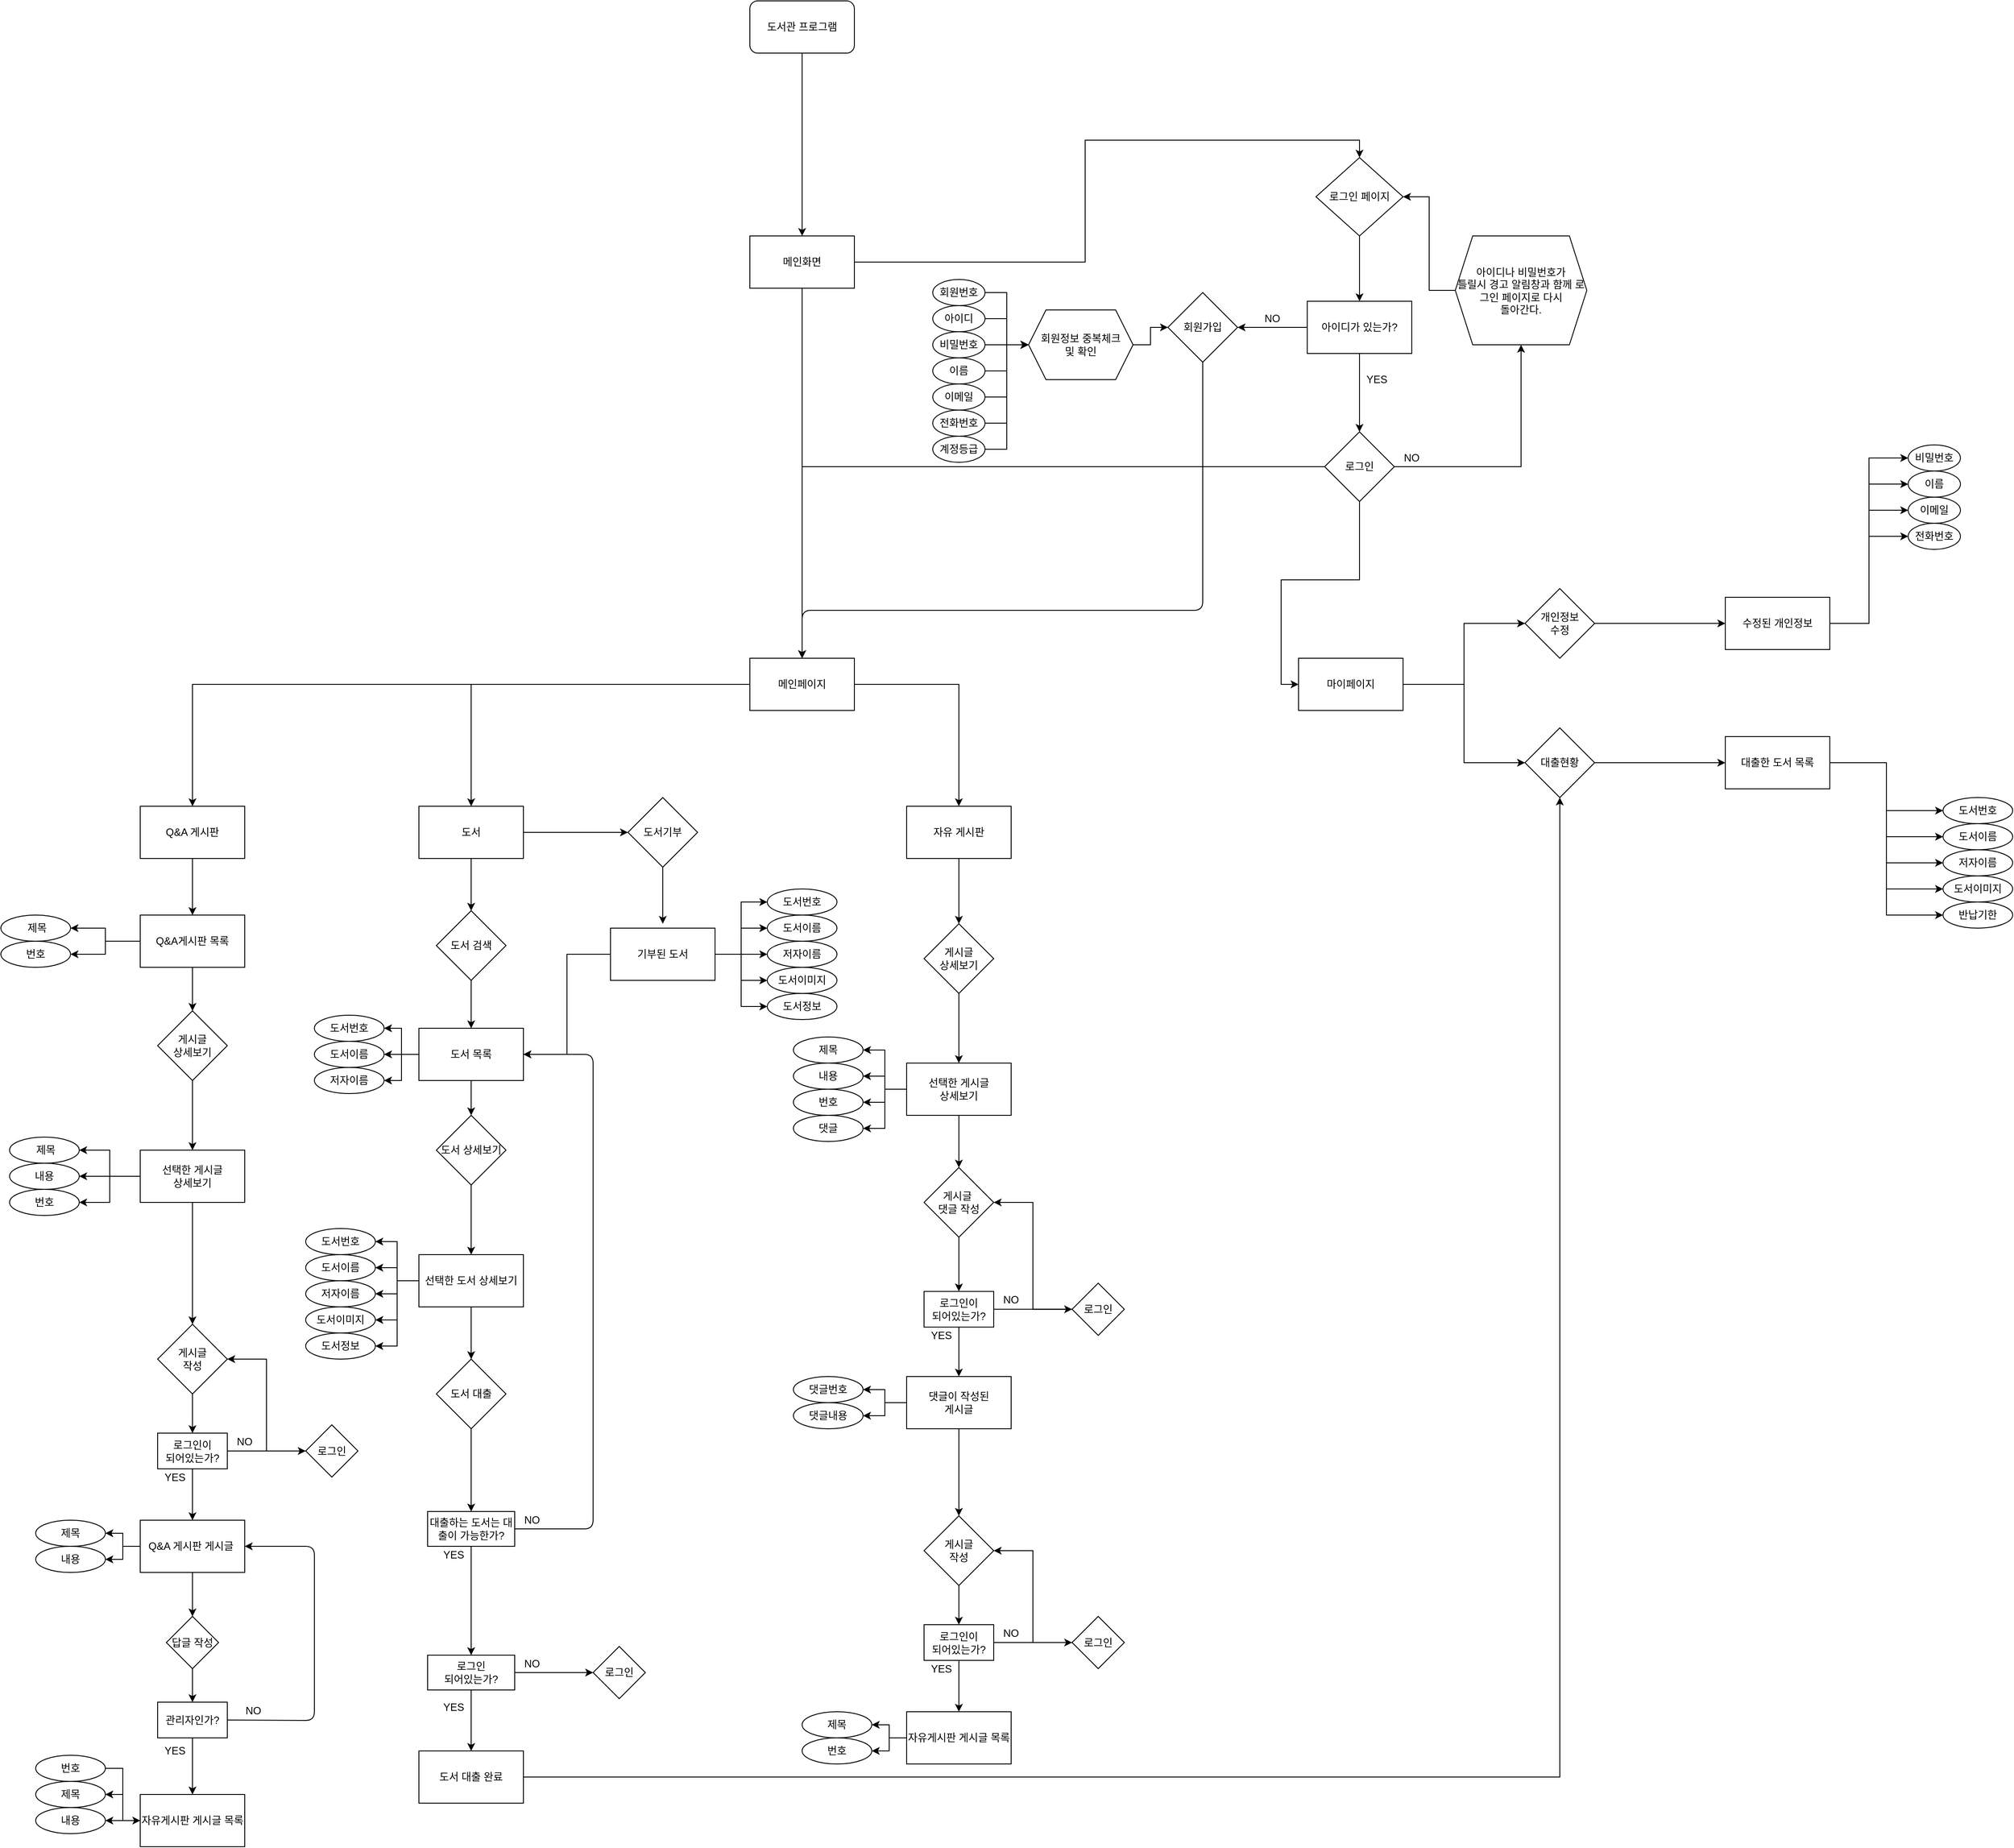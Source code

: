<mxfile version="13.8.5" type="github">
  <diagram id="GgRh5Rb7qiYKTDojv8wG" name="Page-1">
    <mxGraphModel dx="2500" dy="867" grid="1" gridSize="10" guides="1" tooltips="1" connect="1" arrows="1" fold="1" page="1" pageScale="1" pageWidth="827" pageHeight="1169" math="0" shadow="0">
      <root>
        <mxCell id="0" />
        <mxCell id="1" parent="0" />
        <mxCell id="1i4GBmqMb5xNE_aHgTyW-204" style="edgeStyle=orthogonalEdgeStyle;rounded=0;orthogonalLoop=1;jettySize=auto;html=1;" parent="1" source="1i4GBmqMb5xNE_aHgTyW-30" target="1i4GBmqMb5xNE_aHgTyW-193" edge="1">
          <mxGeometry relative="1" as="geometry" />
        </mxCell>
        <mxCell id="1i4GBmqMb5xNE_aHgTyW-30" value="&lt;font style=&quot;vertical-align: inherit&quot;&gt;&lt;font style=&quot;vertical-align: inherit&quot;&gt;도서관 프로그램&lt;/font&gt;&lt;/font&gt;" style="rounded=1;whiteSpace=wrap;html=1;" parent="1" vertex="1">
          <mxGeometry x="340" y="20" width="120" height="60" as="geometry" />
        </mxCell>
        <mxCell id="1i4GBmqMb5xNE_aHgTyW-105" value="로그인 페이지" style="rhombus;whiteSpace=wrap;html=1;" parent="1" vertex="1">
          <mxGeometry x="990" y="200" width="100" height="90" as="geometry" />
        </mxCell>
        <mxCell id="1i4GBmqMb5xNE_aHgTyW-134" style="edgeStyle=orthogonalEdgeStyle;rounded=0;orthogonalLoop=1;jettySize=auto;html=1;" parent="1" source="1i4GBmqMb5xNE_aHgTyW-106" target="1i4GBmqMb5xNE_aHgTyW-132" edge="1">
          <mxGeometry relative="1" as="geometry" />
        </mxCell>
        <mxCell id="1i4GBmqMb5xNE_aHgTyW-106" value="아이디가 있는가?" style="rounded=0;whiteSpace=wrap;html=1;" parent="1" vertex="1">
          <mxGeometry x="980" y="365" width="120" height="60" as="geometry" />
        </mxCell>
        <mxCell id="1i4GBmqMb5xNE_aHgTyW-107" value="" style="endArrow=classic;html=1;exitX=0.5;exitY=1;exitDx=0;exitDy=0;entryX=0.5;entryY=0;entryDx=0;entryDy=0;" parent="1" source="1i4GBmqMb5xNE_aHgTyW-105" target="1i4GBmqMb5xNE_aHgTyW-106" edge="1">
          <mxGeometry width="50" height="50" relative="1" as="geometry">
            <mxPoint x="880" y="425" as="sourcePoint" />
            <mxPoint x="930" y="375" as="targetPoint" />
          </mxGeometry>
        </mxCell>
        <mxCell id="1i4GBmqMb5xNE_aHgTyW-108" value="회원가입" style="rhombus;whiteSpace=wrap;html=1;" parent="1" vertex="1">
          <mxGeometry x="820" y="355" width="80" height="80" as="geometry" />
        </mxCell>
        <mxCell id="1i4GBmqMb5xNE_aHgTyW-109" value="" style="endArrow=classic;html=1;exitX=0;exitY=0.5;exitDx=0;exitDy=0;entryX=1;entryY=0.5;entryDx=0;entryDy=0;" parent="1" source="1i4GBmqMb5xNE_aHgTyW-106" target="1i4GBmqMb5xNE_aHgTyW-108" edge="1">
          <mxGeometry width="50" height="50" relative="1" as="geometry">
            <mxPoint x="880" y="425" as="sourcePoint" />
            <mxPoint x="930" y="375" as="targetPoint" />
          </mxGeometry>
        </mxCell>
        <mxCell id="1i4GBmqMb5xNE_aHgTyW-153" style="edgeStyle=orthogonalEdgeStyle;rounded=0;orthogonalLoop=1;jettySize=auto;html=1;entryX=0.5;entryY=0;entryDx=0;entryDy=0;" parent="1" source="1i4GBmqMb5xNE_aHgTyW-131" target="1i4GBmqMb5xNE_aHgTyW-150" edge="1">
          <mxGeometry relative="1" as="geometry" />
        </mxCell>
        <mxCell id="1i4GBmqMb5xNE_aHgTyW-154" style="edgeStyle=orthogonalEdgeStyle;rounded=0;orthogonalLoop=1;jettySize=auto;html=1;entryX=0.5;entryY=0;entryDx=0;entryDy=0;" parent="1" source="1i4GBmqMb5xNE_aHgTyW-131" target="1i4GBmqMb5xNE_aHgTyW-151" edge="1">
          <mxGeometry relative="1" as="geometry" />
        </mxCell>
        <mxCell id="1i4GBmqMb5xNE_aHgTyW-155" style="edgeStyle=orthogonalEdgeStyle;rounded=0;orthogonalLoop=1;jettySize=auto;html=1;entryX=0.5;entryY=0;entryDx=0;entryDy=0;" parent="1" source="1i4GBmqMb5xNE_aHgTyW-131" target="1i4GBmqMb5xNE_aHgTyW-152" edge="1">
          <mxGeometry relative="1" as="geometry" />
        </mxCell>
        <mxCell id="1i4GBmqMb5xNE_aHgTyW-131" value="메인페이지" style="rounded=0;whiteSpace=wrap;html=1;" parent="1" vertex="1">
          <mxGeometry x="340" y="775" width="120" height="60" as="geometry" />
        </mxCell>
        <mxCell id="1i4GBmqMb5xNE_aHgTyW-144" style="edgeStyle=orthogonalEdgeStyle;rounded=0;orthogonalLoop=1;jettySize=auto;html=1;entryX=0;entryY=0.5;entryDx=0;entryDy=0;" parent="1" source="1i4GBmqMb5xNE_aHgTyW-132" target="1i4GBmqMb5xNE_aHgTyW-143" edge="1">
          <mxGeometry relative="1" as="geometry" />
        </mxCell>
        <mxCell id="1i4GBmqMb5xNE_aHgTyW-205" style="edgeStyle=orthogonalEdgeStyle;rounded=0;orthogonalLoop=1;jettySize=auto;html=1;entryX=0.5;entryY=0;entryDx=0;entryDy=0;" parent="1" source="1i4GBmqMb5xNE_aHgTyW-132" target="1i4GBmqMb5xNE_aHgTyW-131" edge="1">
          <mxGeometry relative="1" as="geometry" />
        </mxCell>
        <mxCell id="gp-L3sefHypxhgUhxIaS-25" style="edgeStyle=orthogonalEdgeStyle;rounded=0;orthogonalLoop=1;jettySize=auto;html=1;entryX=0.5;entryY=1;entryDx=0;entryDy=0;" edge="1" parent="1" source="1i4GBmqMb5xNE_aHgTyW-132" target="gp-L3sefHypxhgUhxIaS-27">
          <mxGeometry relative="1" as="geometry">
            <mxPoint x="1240" y="425.0" as="targetPoint" />
          </mxGeometry>
        </mxCell>
        <mxCell id="1i4GBmqMb5xNE_aHgTyW-132" value="로그인" style="rhombus;whiteSpace=wrap;html=1;" parent="1" vertex="1">
          <mxGeometry x="1000" y="515" width="80" height="80" as="geometry" />
        </mxCell>
        <mxCell id="1i4GBmqMb5xNE_aHgTyW-140" value="NO" style="text;html=1;strokeColor=none;fillColor=none;align=center;verticalAlign=middle;whiteSpace=wrap;rounded=0;" parent="1" vertex="1">
          <mxGeometry x="920" y="375" width="40" height="20" as="geometry" />
        </mxCell>
        <mxCell id="1i4GBmqMb5xNE_aHgTyW-142" value="YES" style="text;html=1;strokeColor=none;fillColor=none;align=center;verticalAlign=middle;whiteSpace=wrap;rounded=0;" parent="1" vertex="1">
          <mxGeometry x="1040" y="445" width="40" height="20" as="geometry" />
        </mxCell>
        <mxCell id="1i4GBmqMb5xNE_aHgTyW-148" style="edgeStyle=orthogonalEdgeStyle;rounded=0;orthogonalLoop=1;jettySize=auto;html=1;entryX=0;entryY=0.5;entryDx=0;entryDy=0;" parent="1" source="1i4GBmqMb5xNE_aHgTyW-143" target="1i4GBmqMb5xNE_aHgTyW-147" edge="1">
          <mxGeometry relative="1" as="geometry" />
        </mxCell>
        <mxCell id="1i4GBmqMb5xNE_aHgTyW-149" style="edgeStyle=orthogonalEdgeStyle;rounded=0;orthogonalLoop=1;jettySize=auto;html=1;entryX=0;entryY=0.5;entryDx=0;entryDy=0;" parent="1" source="1i4GBmqMb5xNE_aHgTyW-143" target="1i4GBmqMb5xNE_aHgTyW-146" edge="1">
          <mxGeometry relative="1" as="geometry" />
        </mxCell>
        <mxCell id="1i4GBmqMb5xNE_aHgTyW-143" value="마이페이지" style="rounded=0;whiteSpace=wrap;html=1;" parent="1" vertex="1">
          <mxGeometry x="970" y="775" width="120" height="60" as="geometry" />
        </mxCell>
        <mxCell id="1i4GBmqMb5xNE_aHgTyW-197" style="edgeStyle=orthogonalEdgeStyle;rounded=0;orthogonalLoop=1;jettySize=auto;html=1;entryX=0;entryY=0.5;entryDx=0;entryDy=0;" parent="1" source="1i4GBmqMb5xNE_aHgTyW-146" target="1i4GBmqMb5xNE_aHgTyW-196" edge="1">
          <mxGeometry relative="1" as="geometry" />
        </mxCell>
        <mxCell id="1i4GBmqMb5xNE_aHgTyW-146" value="개인정보&lt;br&gt;수정" style="rhombus;whiteSpace=wrap;html=1;" parent="1" vertex="1">
          <mxGeometry x="1230" y="695" width="80" height="80" as="geometry" />
        </mxCell>
        <mxCell id="1i4GBmqMb5xNE_aHgTyW-201" style="edgeStyle=orthogonalEdgeStyle;rounded=0;orthogonalLoop=1;jettySize=auto;html=1;entryX=0;entryY=0.5;entryDx=0;entryDy=0;" parent="1" source="1i4GBmqMb5xNE_aHgTyW-147" target="1i4GBmqMb5xNE_aHgTyW-200" edge="1">
          <mxGeometry relative="1" as="geometry" />
        </mxCell>
        <mxCell id="1i4GBmqMb5xNE_aHgTyW-147" value="대출현황" style="rhombus;whiteSpace=wrap;html=1;" parent="1" vertex="1">
          <mxGeometry x="1230" y="855" width="80" height="80" as="geometry" />
        </mxCell>
        <mxCell id="1i4GBmqMb5xNE_aHgTyW-160" style="edgeStyle=orthogonalEdgeStyle;rounded=0;orthogonalLoop=1;jettySize=auto;html=1;entryX=0.5;entryY=0;entryDx=0;entryDy=0;" parent="1" source="1i4GBmqMb5xNE_aHgTyW-150" target="1i4GBmqMb5xNE_aHgTyW-158" edge="1">
          <mxGeometry relative="1" as="geometry" />
        </mxCell>
        <mxCell id="IJAxx7_-MqXg1oJ6gXs_-74" style="edgeStyle=orthogonalEdgeStyle;rounded=0;orthogonalLoop=1;jettySize=auto;html=1;entryX=0;entryY=0.5;entryDx=0;entryDy=0;" parent="1" source="1i4GBmqMb5xNE_aHgTyW-150" target="IJAxx7_-MqXg1oJ6gXs_-73" edge="1">
          <mxGeometry relative="1" as="geometry" />
        </mxCell>
        <mxCell id="1i4GBmqMb5xNE_aHgTyW-150" value="도서" style="rounded=0;whiteSpace=wrap;html=1;" parent="1" vertex="1">
          <mxGeometry x="-40" y="945" width="120" height="60" as="geometry" />
        </mxCell>
        <mxCell id="1i4GBmqMb5xNE_aHgTyW-159" style="edgeStyle=orthogonalEdgeStyle;rounded=0;orthogonalLoop=1;jettySize=auto;html=1;entryX=0.5;entryY=0;entryDx=0;entryDy=0;" parent="1" source="1i4GBmqMb5xNE_aHgTyW-151" target="1i4GBmqMb5xNE_aHgTyW-220" edge="1">
          <mxGeometry relative="1" as="geometry">
            <mxPoint x="-300" y="1065" as="targetPoint" />
          </mxGeometry>
        </mxCell>
        <mxCell id="1i4GBmqMb5xNE_aHgTyW-151" value="Q&amp;amp;A 게시판" style="rounded=0;whiteSpace=wrap;html=1;" parent="1" vertex="1">
          <mxGeometry x="-360" y="945" width="120" height="60" as="geometry" />
        </mxCell>
        <mxCell id="aeGwYZVSiA9hC2tLeZkm-48" style="edgeStyle=orthogonalEdgeStyle;rounded=0;orthogonalLoop=1;jettySize=auto;html=1;entryX=0.5;entryY=0;entryDx=0;entryDy=0;" parent="1" source="1i4GBmqMb5xNE_aHgTyW-152" target="1i4GBmqMb5xNE_aHgTyW-167" edge="1">
          <mxGeometry relative="1" as="geometry" />
        </mxCell>
        <mxCell id="1i4GBmqMb5xNE_aHgTyW-152" value="자유 게시판" style="rounded=0;whiteSpace=wrap;html=1;" parent="1" vertex="1">
          <mxGeometry x="520" y="945" width="120" height="60" as="geometry" />
        </mxCell>
        <mxCell id="aeGwYZVSiA9hC2tLeZkm-39" style="edgeStyle=orthogonalEdgeStyle;rounded=0;orthogonalLoop=1;jettySize=auto;html=1;entryX=0.5;entryY=0;entryDx=0;entryDy=0;" parent="1" edge="1">
          <mxGeometry relative="1" as="geometry">
            <mxPoint x="580" y="1145" as="sourcePoint" />
          </mxGeometry>
        </mxCell>
        <mxCell id="1i4GBmqMb5xNE_aHgTyW-227" style="edgeStyle=orthogonalEdgeStyle;rounded=0;orthogonalLoop=1;jettySize=auto;html=1;entryX=0.5;entryY=0;entryDx=0;entryDy=0;" parent="1" source="1i4GBmqMb5xNE_aHgTyW-158" target="1i4GBmqMb5xNE_aHgTyW-225" edge="1">
          <mxGeometry relative="1" as="geometry" />
        </mxCell>
        <mxCell id="1i4GBmqMb5xNE_aHgTyW-158" value="도서 검색" style="rhombus;whiteSpace=wrap;html=1;" parent="1" vertex="1">
          <mxGeometry x="-20" y="1065" width="80" height="80" as="geometry" />
        </mxCell>
        <mxCell id="1i4GBmqMb5xNE_aHgTyW-165" style="edgeStyle=orthogonalEdgeStyle;rounded=0;orthogonalLoop=1;jettySize=auto;html=1;entryX=0.5;entryY=0;entryDx=0;entryDy=0;" parent="1" source="1i4GBmqMb5xNE_aHgTyW-162" target="1i4GBmqMb5xNE_aHgTyW-164" edge="1">
          <mxGeometry relative="1" as="geometry" />
        </mxCell>
        <mxCell id="1i4GBmqMb5xNE_aHgTyW-162" value="도서 상세보기" style="rhombus;whiteSpace=wrap;html=1;" parent="1" vertex="1">
          <mxGeometry x="-20" y="1300" width="80" height="80" as="geometry" />
        </mxCell>
        <mxCell id="1i4GBmqMb5xNE_aHgTyW-181" style="edgeStyle=orthogonalEdgeStyle;rounded=0;orthogonalLoop=1;jettySize=auto;html=1;entryX=0.5;entryY=0;entryDx=0;entryDy=0;" parent="1" source="1i4GBmqMb5xNE_aHgTyW-164" target="1i4GBmqMb5xNE_aHgTyW-180" edge="1">
          <mxGeometry relative="1" as="geometry" />
        </mxCell>
        <mxCell id="aeGwYZVSiA9hC2tLeZkm-116" style="edgeStyle=orthogonalEdgeStyle;rounded=0;orthogonalLoop=1;jettySize=auto;html=1;entryX=1;entryY=0.5;entryDx=0;entryDy=0;" parent="1" source="1i4GBmqMb5xNE_aHgTyW-164" target="IJAxx7_-MqXg1oJ6gXs_-13" edge="1">
          <mxGeometry relative="1" as="geometry" />
        </mxCell>
        <mxCell id="aeGwYZVSiA9hC2tLeZkm-117" style="edgeStyle=orthogonalEdgeStyle;rounded=0;orthogonalLoop=1;jettySize=auto;html=1;entryX=1;entryY=0.5;entryDx=0;entryDy=0;" parent="1" source="1i4GBmqMb5xNE_aHgTyW-164" target="IJAxx7_-MqXg1oJ6gXs_-14" edge="1">
          <mxGeometry relative="1" as="geometry" />
        </mxCell>
        <mxCell id="aeGwYZVSiA9hC2tLeZkm-118" style="edgeStyle=orthogonalEdgeStyle;rounded=0;orthogonalLoop=1;jettySize=auto;html=1;entryX=1;entryY=0.5;entryDx=0;entryDy=0;" parent="1" source="1i4GBmqMb5xNE_aHgTyW-164" target="IJAxx7_-MqXg1oJ6gXs_-15" edge="1">
          <mxGeometry relative="1" as="geometry" />
        </mxCell>
        <mxCell id="aeGwYZVSiA9hC2tLeZkm-119" style="edgeStyle=orthogonalEdgeStyle;rounded=0;orthogonalLoop=1;jettySize=auto;html=1;entryX=1;entryY=0.5;entryDx=0;entryDy=0;" parent="1" source="1i4GBmqMb5xNE_aHgTyW-164" target="IJAxx7_-MqXg1oJ6gXs_-16" edge="1">
          <mxGeometry relative="1" as="geometry" />
        </mxCell>
        <mxCell id="aeGwYZVSiA9hC2tLeZkm-120" style="edgeStyle=orthogonalEdgeStyle;rounded=0;orthogonalLoop=1;jettySize=auto;html=1;entryX=1;entryY=0.5;entryDx=0;entryDy=0;" parent="1" source="1i4GBmqMb5xNE_aHgTyW-164" target="IJAxx7_-MqXg1oJ6gXs_-26" edge="1">
          <mxGeometry relative="1" as="geometry" />
        </mxCell>
        <mxCell id="1i4GBmqMb5xNE_aHgTyW-164" value="선택한 도서 상세보기" style="rounded=0;whiteSpace=wrap;html=1;" parent="1" vertex="1">
          <mxGeometry x="-40" y="1460" width="120" height="60" as="geometry" />
        </mxCell>
        <mxCell id="1i4GBmqMb5xNE_aHgTyW-166" style="edgeStyle=orthogonalEdgeStyle;rounded=0;orthogonalLoop=1;jettySize=auto;html=1;entryX=0.5;entryY=0;entryDx=0;entryDy=0;" parent="1" source="1i4GBmqMb5xNE_aHgTyW-167" target="1i4GBmqMb5xNE_aHgTyW-168" edge="1">
          <mxGeometry relative="1" as="geometry" />
        </mxCell>
        <mxCell id="1i4GBmqMb5xNE_aHgTyW-167" value="게시글 &lt;br&gt;상세보기" style="rhombus;whiteSpace=wrap;html=1;" parent="1" vertex="1">
          <mxGeometry x="540" y="1080" width="80" height="80" as="geometry" />
        </mxCell>
        <mxCell id="1i4GBmqMb5xNE_aHgTyW-179" style="edgeStyle=orthogonalEdgeStyle;rounded=0;orthogonalLoop=1;jettySize=auto;html=1;entryX=0.5;entryY=0;entryDx=0;entryDy=0;" parent="1" source="1i4GBmqMb5xNE_aHgTyW-168" target="1i4GBmqMb5xNE_aHgTyW-177" edge="1">
          <mxGeometry relative="1" as="geometry" />
        </mxCell>
        <mxCell id="aeGwYZVSiA9hC2tLeZkm-104" style="edgeStyle=orthogonalEdgeStyle;rounded=0;orthogonalLoop=1;jettySize=auto;html=1;entryX=1;entryY=0.5;entryDx=0;entryDy=0;" parent="1" source="1i4GBmqMb5xNE_aHgTyW-168" target="IJAxx7_-MqXg1oJ6gXs_-50" edge="1">
          <mxGeometry relative="1" as="geometry" />
        </mxCell>
        <mxCell id="aeGwYZVSiA9hC2tLeZkm-105" style="edgeStyle=orthogonalEdgeStyle;rounded=0;orthogonalLoop=1;jettySize=auto;html=1;entryX=1;entryY=0.5;entryDx=0;entryDy=0;" parent="1" source="1i4GBmqMb5xNE_aHgTyW-168" target="IJAxx7_-MqXg1oJ6gXs_-51" edge="1">
          <mxGeometry relative="1" as="geometry" />
        </mxCell>
        <mxCell id="aeGwYZVSiA9hC2tLeZkm-106" style="edgeStyle=orthogonalEdgeStyle;rounded=0;orthogonalLoop=1;jettySize=auto;html=1;entryX=1;entryY=0.5;entryDx=0;entryDy=0;" parent="1" source="1i4GBmqMb5xNE_aHgTyW-168" target="IJAxx7_-MqXg1oJ6gXs_-52" edge="1">
          <mxGeometry relative="1" as="geometry" />
        </mxCell>
        <mxCell id="aeGwYZVSiA9hC2tLeZkm-107" style="edgeStyle=orthogonalEdgeStyle;rounded=0;orthogonalLoop=1;jettySize=auto;html=1;entryX=1;entryY=0.5;entryDx=0;entryDy=0;" parent="1" source="1i4GBmqMb5xNE_aHgTyW-168" target="IJAxx7_-MqXg1oJ6gXs_-53" edge="1">
          <mxGeometry relative="1" as="geometry" />
        </mxCell>
        <mxCell id="1i4GBmqMb5xNE_aHgTyW-168" value="선택한 게시글 &lt;br&gt;상세보기" style="rounded=0;whiteSpace=wrap;html=1;" parent="1" vertex="1">
          <mxGeometry x="520" y="1240" width="120" height="60" as="geometry" />
        </mxCell>
        <mxCell id="1i4GBmqMb5xNE_aHgTyW-172" style="edgeStyle=orthogonalEdgeStyle;rounded=0;orthogonalLoop=1;jettySize=auto;html=1;entryX=0.5;entryY=0;entryDx=0;entryDy=0;" parent="1" source="1i4GBmqMb5xNE_aHgTyW-173" target="1i4GBmqMb5xNE_aHgTyW-174" edge="1">
          <mxGeometry relative="1" as="geometry" />
        </mxCell>
        <mxCell id="1i4GBmqMb5xNE_aHgTyW-173" value="게시글 &lt;br&gt;상세보기" style="rhombus;whiteSpace=wrap;html=1;" parent="1" vertex="1">
          <mxGeometry x="-340" y="1180" width="80" height="80" as="geometry" />
        </mxCell>
        <mxCell id="aeGwYZVSiA9hC2tLeZkm-121" style="edgeStyle=orthogonalEdgeStyle;rounded=0;orthogonalLoop=1;jettySize=auto;html=1;entryX=1;entryY=0.5;entryDx=0;entryDy=0;" parent="1" source="1i4GBmqMb5xNE_aHgTyW-174" target="IJAxx7_-MqXg1oJ6gXs_-57" edge="1">
          <mxGeometry relative="1" as="geometry" />
        </mxCell>
        <mxCell id="aeGwYZVSiA9hC2tLeZkm-122" style="edgeStyle=orthogonalEdgeStyle;rounded=0;orthogonalLoop=1;jettySize=auto;html=1;entryX=1;entryY=0.5;entryDx=0;entryDy=0;" parent="1" source="1i4GBmqMb5xNE_aHgTyW-174" target="IJAxx7_-MqXg1oJ6gXs_-58" edge="1">
          <mxGeometry relative="1" as="geometry" />
        </mxCell>
        <mxCell id="aeGwYZVSiA9hC2tLeZkm-123" style="edgeStyle=orthogonalEdgeStyle;rounded=0;orthogonalLoop=1;jettySize=auto;html=1;entryX=1;entryY=0.5;entryDx=0;entryDy=0;" parent="1" source="1i4GBmqMb5xNE_aHgTyW-174" target="IJAxx7_-MqXg1oJ6gXs_-59" edge="1">
          <mxGeometry relative="1" as="geometry" />
        </mxCell>
        <mxCell id="aeGwYZVSiA9hC2tLeZkm-155" style="edgeStyle=orthogonalEdgeStyle;rounded=0;orthogonalLoop=1;jettySize=auto;html=1;entryX=0.5;entryY=0;entryDx=0;entryDy=0;" parent="1" source="1i4GBmqMb5xNE_aHgTyW-174" target="aeGwYZVSiA9hC2tLeZkm-142" edge="1">
          <mxGeometry relative="1" as="geometry" />
        </mxCell>
        <mxCell id="1i4GBmqMb5xNE_aHgTyW-174" value="선택한 게시글 &lt;br&gt;상세보기" style="rounded=0;whiteSpace=wrap;html=1;" parent="1" vertex="1">
          <mxGeometry x="-360" y="1340" width="120" height="60" as="geometry" />
        </mxCell>
        <mxCell id="aeGwYZVSiA9hC2tLeZkm-66" style="edgeStyle=orthogonalEdgeStyle;rounded=0;orthogonalLoop=1;jettySize=auto;html=1;" parent="1" source="1i4GBmqMb5xNE_aHgTyW-177" target="aeGwYZVSiA9hC2tLeZkm-57" edge="1">
          <mxGeometry relative="1" as="geometry" />
        </mxCell>
        <mxCell id="1i4GBmqMb5xNE_aHgTyW-177" value="게시글&amp;nbsp;&lt;br&gt;댓글 작성" style="rhombus;whiteSpace=wrap;html=1;" parent="1" vertex="1">
          <mxGeometry x="540" y="1360" width="80" height="80" as="geometry" />
        </mxCell>
        <mxCell id="gp-L3sefHypxhgUhxIaS-47" style="edgeStyle=orthogonalEdgeStyle;rounded=0;orthogonalLoop=1;jettySize=auto;html=1;entryX=0.5;entryY=0;entryDx=0;entryDy=0;" edge="1" parent="1" source="1i4GBmqMb5xNE_aHgTyW-180" target="gp-L3sefHypxhgUhxIaS-46">
          <mxGeometry relative="1" as="geometry" />
        </mxCell>
        <mxCell id="1i4GBmqMb5xNE_aHgTyW-180" value="도서 대출" style="rhombus;whiteSpace=wrap;html=1;" parent="1" vertex="1">
          <mxGeometry x="-20" y="1580" width="80" height="80" as="geometry" />
        </mxCell>
        <mxCell id="aeGwYZVSiA9hC2tLeZkm-36" style="edgeStyle=orthogonalEdgeStyle;rounded=0;orthogonalLoop=1;jettySize=auto;html=1;entryX=0;entryY=0.5;entryDx=0;entryDy=0;" parent="1" source="1i4GBmqMb5xNE_aHgTyW-182" target="1i4GBmqMb5xNE_aHgTyW-188" edge="1">
          <mxGeometry relative="1" as="geometry" />
        </mxCell>
        <mxCell id="1i4GBmqMb5xNE_aHgTyW-182" value="로그인 &lt;br&gt;되어있는가?" style="rounded=0;whiteSpace=wrap;html=1;" parent="1" vertex="1">
          <mxGeometry x="-30" y="1920" width="100" height="40" as="geometry" />
        </mxCell>
        <mxCell id="1i4GBmqMb5xNE_aHgTyW-187" value="NO" style="text;html=1;strokeColor=none;fillColor=none;align=center;verticalAlign=middle;whiteSpace=wrap;rounded=0;" parent="1" vertex="1">
          <mxGeometry x="70" y="1920" width="40" height="20" as="geometry" />
        </mxCell>
        <mxCell id="1i4GBmqMb5xNE_aHgTyW-188" value="로그인" style="rhombus;whiteSpace=wrap;html=1;" parent="1" vertex="1">
          <mxGeometry x="160" y="1910" width="60" height="60" as="geometry" />
        </mxCell>
        <mxCell id="1i4GBmqMb5xNE_aHgTyW-202" style="edgeStyle=orthogonalEdgeStyle;rounded=0;orthogonalLoop=1;jettySize=auto;html=1;" parent="1" source="1i4GBmqMb5xNE_aHgTyW-190" target="1i4GBmqMb5xNE_aHgTyW-147" edge="1">
          <mxGeometry relative="1" as="geometry" />
        </mxCell>
        <mxCell id="1i4GBmqMb5xNE_aHgTyW-190" value="도서 대출 완료" style="rounded=0;whiteSpace=wrap;html=1;" parent="1" vertex="1">
          <mxGeometry x="-40" y="2030" width="120" height="60" as="geometry" />
        </mxCell>
        <mxCell id="1i4GBmqMb5xNE_aHgTyW-191" value="" style="endArrow=classic;html=1;exitX=0.5;exitY=1;exitDx=0;exitDy=0;entryX=0.5;entryY=0;entryDx=0;entryDy=0;" parent="1" source="1i4GBmqMb5xNE_aHgTyW-182" target="1i4GBmqMb5xNE_aHgTyW-190" edge="1">
          <mxGeometry width="50" height="50" relative="1" as="geometry">
            <mxPoint x="160" y="2070" as="sourcePoint" />
            <mxPoint x="210" y="2020" as="targetPoint" />
          </mxGeometry>
        </mxCell>
        <mxCell id="1i4GBmqMb5xNE_aHgTyW-192" value="YES" style="text;html=1;strokeColor=none;fillColor=none;align=center;verticalAlign=middle;whiteSpace=wrap;rounded=0;" parent="1" vertex="1">
          <mxGeometry x="-20" y="1970" width="40" height="20" as="geometry" />
        </mxCell>
        <mxCell id="1i4GBmqMb5xNE_aHgTyW-194" style="edgeStyle=orthogonalEdgeStyle;rounded=0;orthogonalLoop=1;jettySize=auto;html=1;entryX=0.5;entryY=0;entryDx=0;entryDy=0;" parent="1" source="1i4GBmqMb5xNE_aHgTyW-193" target="1i4GBmqMb5xNE_aHgTyW-105" edge="1">
          <mxGeometry relative="1" as="geometry" />
        </mxCell>
        <mxCell id="1i4GBmqMb5xNE_aHgTyW-195" style="edgeStyle=orthogonalEdgeStyle;rounded=0;orthogonalLoop=1;jettySize=auto;html=1;" parent="1" source="1i4GBmqMb5xNE_aHgTyW-193" target="1i4GBmqMb5xNE_aHgTyW-131" edge="1">
          <mxGeometry relative="1" as="geometry" />
        </mxCell>
        <mxCell id="1i4GBmqMb5xNE_aHgTyW-193" value="메인화면" style="rounded=0;whiteSpace=wrap;html=1;" parent="1" vertex="1">
          <mxGeometry x="340" y="290" width="120" height="60" as="geometry" />
        </mxCell>
        <mxCell id="aeGwYZVSiA9hC2tLeZkm-78" style="edgeStyle=orthogonalEdgeStyle;rounded=0;orthogonalLoop=1;jettySize=auto;html=1;entryX=0;entryY=0.5;entryDx=0;entryDy=0;" parent="1" source="1i4GBmqMb5xNE_aHgTyW-196" target="IJAxx7_-MqXg1oJ6gXs_-30" edge="1">
          <mxGeometry relative="1" as="geometry" />
        </mxCell>
        <mxCell id="aeGwYZVSiA9hC2tLeZkm-79" style="edgeStyle=orthogonalEdgeStyle;rounded=0;orthogonalLoop=1;jettySize=auto;html=1;entryX=0;entryY=0.5;entryDx=0;entryDy=0;" parent="1" source="1i4GBmqMb5xNE_aHgTyW-196" target="IJAxx7_-MqXg1oJ6gXs_-29" edge="1">
          <mxGeometry relative="1" as="geometry" />
        </mxCell>
        <mxCell id="aeGwYZVSiA9hC2tLeZkm-80" style="edgeStyle=orthogonalEdgeStyle;rounded=0;orthogonalLoop=1;jettySize=auto;html=1;entryX=0;entryY=0.5;entryDx=0;entryDy=0;" parent="1" source="1i4GBmqMb5xNE_aHgTyW-196" target="IJAxx7_-MqXg1oJ6gXs_-28" edge="1">
          <mxGeometry relative="1" as="geometry" />
        </mxCell>
        <mxCell id="aeGwYZVSiA9hC2tLeZkm-81" style="edgeStyle=orthogonalEdgeStyle;rounded=0;orthogonalLoop=1;jettySize=auto;html=1;entryX=0;entryY=0.5;entryDx=0;entryDy=0;" parent="1" source="1i4GBmqMb5xNE_aHgTyW-196" target="1i4GBmqMb5xNE_aHgTyW-198" edge="1">
          <mxGeometry relative="1" as="geometry" />
        </mxCell>
        <mxCell id="1i4GBmqMb5xNE_aHgTyW-196" value="수정된 개인정보" style="rounded=0;whiteSpace=wrap;html=1;" parent="1" vertex="1">
          <mxGeometry x="1460" y="705" width="120" height="60" as="geometry" />
        </mxCell>
        <mxCell id="1i4GBmqMb5xNE_aHgTyW-198" value="비밀번호" style="ellipse;whiteSpace=wrap;html=1;" parent="1" vertex="1">
          <mxGeometry x="1670" y="530" width="60" height="30" as="geometry" />
        </mxCell>
        <mxCell id="aeGwYZVSiA9hC2tLeZkm-82" style="edgeStyle=orthogonalEdgeStyle;rounded=0;orthogonalLoop=1;jettySize=auto;html=1;entryX=0;entryY=0.5;entryDx=0;entryDy=0;" parent="1" source="1i4GBmqMb5xNE_aHgTyW-200" target="IJAxx7_-MqXg1oJ6gXs_-22" edge="1">
          <mxGeometry relative="1" as="geometry" />
        </mxCell>
        <mxCell id="aeGwYZVSiA9hC2tLeZkm-83" style="edgeStyle=orthogonalEdgeStyle;rounded=0;orthogonalLoop=1;jettySize=auto;html=1;entryX=0;entryY=0.5;entryDx=0;entryDy=0;" parent="1" source="1i4GBmqMb5xNE_aHgTyW-200" target="IJAxx7_-MqXg1oJ6gXs_-23" edge="1">
          <mxGeometry relative="1" as="geometry" />
        </mxCell>
        <mxCell id="aeGwYZVSiA9hC2tLeZkm-84" style="edgeStyle=orthogonalEdgeStyle;rounded=0;orthogonalLoop=1;jettySize=auto;html=1;entryX=0;entryY=0.5;entryDx=0;entryDy=0;" parent="1" source="1i4GBmqMb5xNE_aHgTyW-200" target="IJAxx7_-MqXg1oJ6gXs_-24" edge="1">
          <mxGeometry relative="1" as="geometry" />
        </mxCell>
        <mxCell id="aeGwYZVSiA9hC2tLeZkm-86" style="edgeStyle=orthogonalEdgeStyle;rounded=0;orthogonalLoop=1;jettySize=auto;html=1;entryX=0;entryY=0.5;entryDx=0;entryDy=0;" parent="1" source="1i4GBmqMb5xNE_aHgTyW-200" target="IJAxx7_-MqXg1oJ6gXs_-25" edge="1">
          <mxGeometry relative="1" as="geometry" />
        </mxCell>
        <mxCell id="aeGwYZVSiA9hC2tLeZkm-87" style="edgeStyle=orthogonalEdgeStyle;rounded=0;orthogonalLoop=1;jettySize=auto;html=1;entryX=0;entryY=0.5;entryDx=0;entryDy=0;" parent="1" source="1i4GBmqMb5xNE_aHgTyW-200" target="aeGwYZVSiA9hC2tLeZkm-33" edge="1">
          <mxGeometry relative="1" as="geometry" />
        </mxCell>
        <mxCell id="1i4GBmqMb5xNE_aHgTyW-200" value="대출한 도서 목록" style="rounded=0;whiteSpace=wrap;html=1;" parent="1" vertex="1">
          <mxGeometry x="1460" y="865" width="120" height="60" as="geometry" />
        </mxCell>
        <mxCell id="gp-L3sefHypxhgUhxIaS-30" style="edgeStyle=orthogonalEdgeStyle;rounded=0;orthogonalLoop=1;jettySize=auto;html=1;entryX=0;entryY=0.5;entryDx=0;entryDy=0;" edge="1" parent="1" source="1i4GBmqMb5xNE_aHgTyW-206" target="gp-L3sefHypxhgUhxIaS-28">
          <mxGeometry relative="1" as="geometry" />
        </mxCell>
        <mxCell id="1i4GBmqMb5xNE_aHgTyW-206" value="아이디" style="ellipse;whiteSpace=wrap;html=1;" parent="1" vertex="1">
          <mxGeometry x="550" y="370" width="60" height="30" as="geometry" />
        </mxCell>
        <mxCell id="gp-L3sefHypxhgUhxIaS-31" style="edgeStyle=orthogonalEdgeStyle;rounded=0;orthogonalLoop=1;jettySize=auto;html=1;entryX=0;entryY=0.5;entryDx=0;entryDy=0;" edge="1" parent="1" source="1i4GBmqMb5xNE_aHgTyW-207" target="gp-L3sefHypxhgUhxIaS-28">
          <mxGeometry relative="1" as="geometry" />
        </mxCell>
        <mxCell id="1i4GBmqMb5xNE_aHgTyW-207" value="비밀번호" style="ellipse;whiteSpace=wrap;html=1;" parent="1" vertex="1">
          <mxGeometry x="550" y="400" width="60" height="30" as="geometry" />
        </mxCell>
        <mxCell id="gp-L3sefHypxhgUhxIaS-32" style="edgeStyle=orthogonalEdgeStyle;rounded=0;orthogonalLoop=1;jettySize=auto;html=1;entryX=0;entryY=0.5;entryDx=0;entryDy=0;" edge="1" parent="1" source="1i4GBmqMb5xNE_aHgTyW-208" target="gp-L3sefHypxhgUhxIaS-28">
          <mxGeometry relative="1" as="geometry" />
        </mxCell>
        <mxCell id="1i4GBmqMb5xNE_aHgTyW-208" value="이름" style="ellipse;whiteSpace=wrap;html=1;" parent="1" vertex="1">
          <mxGeometry x="550" y="430" width="60" height="30" as="geometry" />
        </mxCell>
        <mxCell id="gp-L3sefHypxhgUhxIaS-36" style="edgeStyle=orthogonalEdgeStyle;rounded=0;orthogonalLoop=1;jettySize=auto;html=1;entryX=0;entryY=0.5;entryDx=0;entryDy=0;" edge="1" parent="1" source="1i4GBmqMb5xNE_aHgTyW-210" target="gp-L3sefHypxhgUhxIaS-28">
          <mxGeometry relative="1" as="geometry" />
        </mxCell>
        <mxCell id="1i4GBmqMb5xNE_aHgTyW-210" value="전화번호" style="ellipse;whiteSpace=wrap;html=1;" parent="1" vertex="1">
          <mxGeometry x="550" y="490" width="60" height="30" as="geometry" />
        </mxCell>
        <mxCell id="gp-L3sefHypxhgUhxIaS-37" style="edgeStyle=orthogonalEdgeStyle;rounded=0;orthogonalLoop=1;jettySize=auto;html=1;entryX=0;entryY=0.5;entryDx=0;entryDy=0;" edge="1" parent="1" source="1i4GBmqMb5xNE_aHgTyW-211" target="gp-L3sefHypxhgUhxIaS-28">
          <mxGeometry relative="1" as="geometry" />
        </mxCell>
        <mxCell id="1i4GBmqMb5xNE_aHgTyW-211" value="계정등급" style="ellipse;whiteSpace=wrap;html=1;" parent="1" vertex="1">
          <mxGeometry x="550" y="520" width="60" height="30" as="geometry" />
        </mxCell>
        <mxCell id="1i4GBmqMb5xNE_aHgTyW-224" style="edgeStyle=orthogonalEdgeStyle;rounded=0;orthogonalLoop=1;jettySize=auto;html=1;entryX=0.5;entryY=0;entryDx=0;entryDy=0;" parent="1" source="1i4GBmqMb5xNE_aHgTyW-220" target="1i4GBmqMb5xNE_aHgTyW-173" edge="1">
          <mxGeometry relative="1" as="geometry" />
        </mxCell>
        <mxCell id="aeGwYZVSiA9hC2tLeZkm-124" style="edgeStyle=orthogonalEdgeStyle;rounded=0;orthogonalLoop=1;jettySize=auto;html=1;entryX=1;entryY=0.5;entryDx=0;entryDy=0;" parent="1" source="1i4GBmqMb5xNE_aHgTyW-220" target="aeGwYZVSiA9hC2tLeZkm-3" edge="1">
          <mxGeometry relative="1" as="geometry" />
        </mxCell>
        <mxCell id="aeGwYZVSiA9hC2tLeZkm-125" style="edgeStyle=orthogonalEdgeStyle;rounded=0;orthogonalLoop=1;jettySize=auto;html=1;entryX=1;entryY=0.5;entryDx=0;entryDy=0;" parent="1" source="1i4GBmqMb5xNE_aHgTyW-220" target="aeGwYZVSiA9hC2tLeZkm-2" edge="1">
          <mxGeometry relative="1" as="geometry" />
        </mxCell>
        <mxCell id="1i4GBmqMb5xNE_aHgTyW-220" value="Q&amp;amp;A게시판 목록" style="rounded=0;whiteSpace=wrap;html=1;" parent="1" vertex="1">
          <mxGeometry x="-360" y="1070" width="120" height="60" as="geometry" />
        </mxCell>
        <mxCell id="1i4GBmqMb5xNE_aHgTyW-231" style="edgeStyle=orthogonalEdgeStyle;rounded=0;orthogonalLoop=1;jettySize=auto;html=1;entryX=0.5;entryY=0;entryDx=0;entryDy=0;" parent="1" source="1i4GBmqMb5xNE_aHgTyW-225" target="1i4GBmqMb5xNE_aHgTyW-162" edge="1">
          <mxGeometry relative="1" as="geometry" />
        </mxCell>
        <mxCell id="aeGwYZVSiA9hC2tLeZkm-113" style="edgeStyle=orthogonalEdgeStyle;rounded=0;orthogonalLoop=1;jettySize=auto;html=1;entryX=1;entryY=0.5;entryDx=0;entryDy=0;" parent="1" source="1i4GBmqMb5xNE_aHgTyW-225" target="aeGwYZVSiA9hC2tLeZkm-6" edge="1">
          <mxGeometry relative="1" as="geometry" />
        </mxCell>
        <mxCell id="aeGwYZVSiA9hC2tLeZkm-114" style="edgeStyle=orthogonalEdgeStyle;rounded=0;orthogonalLoop=1;jettySize=auto;html=1;entryX=1;entryY=0.5;entryDx=0;entryDy=0;" parent="1" source="1i4GBmqMb5xNE_aHgTyW-225" target="aeGwYZVSiA9hC2tLeZkm-7" edge="1">
          <mxGeometry relative="1" as="geometry" />
        </mxCell>
        <mxCell id="aeGwYZVSiA9hC2tLeZkm-115" style="edgeStyle=orthogonalEdgeStyle;rounded=0;orthogonalLoop=1;jettySize=auto;html=1;entryX=1;entryY=0.5;entryDx=0;entryDy=0;" parent="1" source="1i4GBmqMb5xNE_aHgTyW-225" target="aeGwYZVSiA9hC2tLeZkm-8" edge="1">
          <mxGeometry relative="1" as="geometry" />
        </mxCell>
        <mxCell id="1i4GBmqMb5xNE_aHgTyW-225" value="도서 목록" style="rounded=0;whiteSpace=wrap;html=1;" parent="1" vertex="1">
          <mxGeometry x="-40" y="1200" width="120" height="60" as="geometry" />
        </mxCell>
        <mxCell id="IJAxx7_-MqXg1oJ6gXs_-13" value="도서번호" style="ellipse;whiteSpace=wrap;html=1;" parent="1" vertex="1">
          <mxGeometry x="-170" y="1430" width="80" height="30" as="geometry" />
        </mxCell>
        <mxCell id="IJAxx7_-MqXg1oJ6gXs_-14" value="도서이름" style="ellipse;whiteSpace=wrap;html=1;" parent="1" vertex="1">
          <mxGeometry x="-170" y="1460" width="80" height="30" as="geometry" />
        </mxCell>
        <mxCell id="IJAxx7_-MqXg1oJ6gXs_-15" value="저자이름" style="ellipse;whiteSpace=wrap;html=1;" parent="1" vertex="1">
          <mxGeometry x="-170" y="1490" width="80" height="30" as="geometry" />
        </mxCell>
        <mxCell id="IJAxx7_-MqXg1oJ6gXs_-16" value="도서이미지" style="ellipse;whiteSpace=wrap;html=1;" parent="1" vertex="1">
          <mxGeometry x="-170" y="1520" width="80" height="30" as="geometry" />
        </mxCell>
        <mxCell id="aeGwYZVSiA9hC2tLeZkm-29" value="" style="edgeStyle=orthogonalEdgeStyle;rounded=0;orthogonalLoop=1;jettySize=auto;html=1;" parent="1" source="IJAxx7_-MqXg1oJ6gXs_-22" target="IJAxx7_-MqXg1oJ6gXs_-24" edge="1">
          <mxGeometry relative="1" as="geometry" />
        </mxCell>
        <mxCell id="IJAxx7_-MqXg1oJ6gXs_-22" value="도서번호" style="ellipse;whiteSpace=wrap;html=1;" parent="1" vertex="1">
          <mxGeometry x="1710" y="935" width="80" height="30" as="geometry" />
        </mxCell>
        <mxCell id="IJAxx7_-MqXg1oJ6gXs_-23" value="도서이름" style="ellipse;whiteSpace=wrap;html=1;" parent="1" vertex="1">
          <mxGeometry x="1710" y="965" width="80" height="30" as="geometry" />
        </mxCell>
        <mxCell id="IJAxx7_-MqXg1oJ6gXs_-24" value="저자이름" style="ellipse;whiteSpace=wrap;html=1;" parent="1" vertex="1">
          <mxGeometry x="1710" y="995" width="80" height="30" as="geometry" />
        </mxCell>
        <mxCell id="IJAxx7_-MqXg1oJ6gXs_-25" value="도서이미지" style="ellipse;whiteSpace=wrap;html=1;" parent="1" vertex="1">
          <mxGeometry x="1710" y="1025" width="80" height="30" as="geometry" />
        </mxCell>
        <mxCell id="IJAxx7_-MqXg1oJ6gXs_-26" value="도서정보" style="ellipse;whiteSpace=wrap;html=1;" parent="1" vertex="1">
          <mxGeometry x="-170" y="1550" width="80" height="30" as="geometry" />
        </mxCell>
        <mxCell id="IJAxx7_-MqXg1oJ6gXs_-29" value="이메일" style="ellipse;whiteSpace=wrap;html=1;" parent="1" vertex="1">
          <mxGeometry x="1670" y="590" width="60" height="30" as="geometry" />
        </mxCell>
        <mxCell id="IJAxx7_-MqXg1oJ6gXs_-30" value="전화번호" style="ellipse;whiteSpace=wrap;html=1;" parent="1" vertex="1">
          <mxGeometry x="1670" y="620" width="60" height="30" as="geometry" />
        </mxCell>
        <mxCell id="IJAxx7_-MqXg1oJ6gXs_-28" value="이름" style="ellipse;whiteSpace=wrap;html=1;" parent="1" vertex="1">
          <mxGeometry x="1670" y="560" width="60" height="30" as="geometry" />
        </mxCell>
        <mxCell id="IJAxx7_-MqXg1oJ6gXs_-50" value="제목" style="ellipse;whiteSpace=wrap;html=1;" parent="1" vertex="1">
          <mxGeometry x="390" y="1210" width="80" height="30" as="geometry" />
        </mxCell>
        <mxCell id="IJAxx7_-MqXg1oJ6gXs_-51" value="내용" style="ellipse;whiteSpace=wrap;html=1;" parent="1" vertex="1">
          <mxGeometry x="390" y="1240" width="80" height="30" as="geometry" />
        </mxCell>
        <mxCell id="IJAxx7_-MqXg1oJ6gXs_-52" value="번호" style="ellipse;whiteSpace=wrap;html=1;" parent="1" vertex="1">
          <mxGeometry x="390" y="1270" width="80" height="30" as="geometry" />
        </mxCell>
        <mxCell id="IJAxx7_-MqXg1oJ6gXs_-53" value="댓글" style="ellipse;whiteSpace=wrap;html=1;" parent="1" vertex="1">
          <mxGeometry x="390" y="1300" width="80" height="30" as="geometry" />
        </mxCell>
        <mxCell id="IJAxx7_-MqXg1oJ6gXs_-57" value="&amp;nbsp;제목" style="ellipse;whiteSpace=wrap;html=1;" parent="1" vertex="1">
          <mxGeometry x="-510" y="1325" width="80" height="30" as="geometry" />
        </mxCell>
        <mxCell id="IJAxx7_-MqXg1oJ6gXs_-58" value="내용" style="ellipse;whiteSpace=wrap;html=1;" parent="1" vertex="1">
          <mxGeometry x="-510" y="1355" width="80" height="30" as="geometry" />
        </mxCell>
        <mxCell id="IJAxx7_-MqXg1oJ6gXs_-59" value="번호" style="ellipse;whiteSpace=wrap;html=1;" parent="1" vertex="1">
          <mxGeometry x="-510" y="1385" width="80" height="30" as="geometry" />
        </mxCell>
        <mxCell id="IJAxx7_-MqXg1oJ6gXs_-75" style="edgeStyle=orthogonalEdgeStyle;rounded=0;orthogonalLoop=1;jettySize=auto;html=1;" parent="1" source="IJAxx7_-MqXg1oJ6gXs_-73" edge="1">
          <mxGeometry relative="1" as="geometry">
            <mxPoint x="240" y="1080" as="targetPoint" />
          </mxGeometry>
        </mxCell>
        <mxCell id="IJAxx7_-MqXg1oJ6gXs_-73" value="도서기부" style="rhombus;whiteSpace=wrap;html=1;" parent="1" vertex="1">
          <mxGeometry x="200" y="935" width="80" height="80" as="geometry" />
        </mxCell>
        <mxCell id="IJAxx7_-MqXg1oJ6gXs_-77" style="edgeStyle=orthogonalEdgeStyle;rounded=0;orthogonalLoop=1;jettySize=auto;html=1;entryX=1;entryY=0.5;entryDx=0;entryDy=0;" parent="1" source="IJAxx7_-MqXg1oJ6gXs_-76" target="1i4GBmqMb5xNE_aHgTyW-225" edge="1">
          <mxGeometry relative="1" as="geometry" />
        </mxCell>
        <mxCell id="aeGwYZVSiA9hC2tLeZkm-95" style="edgeStyle=orthogonalEdgeStyle;rounded=0;orthogonalLoop=1;jettySize=auto;html=1;entryX=0;entryY=0.5;entryDx=0;entryDy=0;" parent="1" source="IJAxx7_-MqXg1oJ6gXs_-76" target="aeGwYZVSiA9hC2tLeZkm-19" edge="1">
          <mxGeometry relative="1" as="geometry" />
        </mxCell>
        <mxCell id="aeGwYZVSiA9hC2tLeZkm-96" style="edgeStyle=orthogonalEdgeStyle;rounded=0;orthogonalLoop=1;jettySize=auto;html=1;entryX=0;entryY=0.5;entryDx=0;entryDy=0;" parent="1" source="IJAxx7_-MqXg1oJ6gXs_-76" target="aeGwYZVSiA9hC2tLeZkm-20" edge="1">
          <mxGeometry relative="1" as="geometry" />
        </mxCell>
        <mxCell id="aeGwYZVSiA9hC2tLeZkm-97" style="edgeStyle=orthogonalEdgeStyle;rounded=0;orthogonalLoop=1;jettySize=auto;html=1;entryX=0;entryY=0.5;entryDx=0;entryDy=0;" parent="1" source="IJAxx7_-MqXg1oJ6gXs_-76" target="aeGwYZVSiA9hC2tLeZkm-21" edge="1">
          <mxGeometry relative="1" as="geometry" />
        </mxCell>
        <mxCell id="aeGwYZVSiA9hC2tLeZkm-98" style="edgeStyle=orthogonalEdgeStyle;rounded=0;orthogonalLoop=1;jettySize=auto;html=1;entryX=0;entryY=0.5;entryDx=0;entryDy=0;" parent="1" source="IJAxx7_-MqXg1oJ6gXs_-76" target="aeGwYZVSiA9hC2tLeZkm-22" edge="1">
          <mxGeometry relative="1" as="geometry" />
        </mxCell>
        <mxCell id="aeGwYZVSiA9hC2tLeZkm-99" style="edgeStyle=orthogonalEdgeStyle;rounded=0;orthogonalLoop=1;jettySize=auto;html=1;entryX=0;entryY=0.5;entryDx=0;entryDy=0;" parent="1" source="IJAxx7_-MqXg1oJ6gXs_-76" target="aeGwYZVSiA9hC2tLeZkm-23" edge="1">
          <mxGeometry relative="1" as="geometry" />
        </mxCell>
        <mxCell id="IJAxx7_-MqXg1oJ6gXs_-76" value="기부된 도서" style="rounded=0;whiteSpace=wrap;html=1;" parent="1" vertex="1">
          <mxGeometry x="180" y="1085" width="120" height="60" as="geometry" />
        </mxCell>
        <mxCell id="aeGwYZVSiA9hC2tLeZkm-2" value="&lt;font style=&quot;vertical-align: inherit&quot;&gt;&lt;font style=&quot;vertical-align: inherit&quot;&gt;번호&lt;/font&gt;&lt;/font&gt;" style="ellipse;whiteSpace=wrap;html=1;" parent="1" vertex="1">
          <mxGeometry x="-520" y="1100" width="80" height="30" as="geometry" />
        </mxCell>
        <mxCell id="aeGwYZVSiA9hC2tLeZkm-3" value="&amp;nbsp;제목" style="ellipse;whiteSpace=wrap;html=1;" parent="1" vertex="1">
          <mxGeometry x="-520" y="1070" width="80" height="30" as="geometry" />
        </mxCell>
        <mxCell id="aeGwYZVSiA9hC2tLeZkm-6" value="도서번호" style="ellipse;whiteSpace=wrap;html=1;" parent="1" vertex="1">
          <mxGeometry x="-160" y="1185" width="80" height="30" as="geometry" />
        </mxCell>
        <mxCell id="aeGwYZVSiA9hC2tLeZkm-7" value="도서이름" style="ellipse;whiteSpace=wrap;html=1;" parent="1" vertex="1">
          <mxGeometry x="-160" y="1215" width="80" height="30" as="geometry" />
        </mxCell>
        <mxCell id="aeGwYZVSiA9hC2tLeZkm-8" value="저자이름" style="ellipse;whiteSpace=wrap;html=1;" parent="1" vertex="1">
          <mxGeometry x="-160" y="1245" width="80" height="30" as="geometry" />
        </mxCell>
        <mxCell id="aeGwYZVSiA9hC2tLeZkm-17" style="edgeStyle=orthogonalEdgeStyle;rounded=0;orthogonalLoop=1;jettySize=auto;html=1;entryX=0;entryY=0.5;entryDx=0;entryDy=0;" parent="1" edge="1">
          <mxGeometry relative="1" as="geometry">
            <mxPoint x="520" y="1320" as="targetPoint" />
          </mxGeometry>
        </mxCell>
        <mxCell id="aeGwYZVSiA9hC2tLeZkm-18" style="edgeStyle=orthogonalEdgeStyle;rounded=0;orthogonalLoop=1;jettySize=auto;html=1;entryX=0;entryY=0.5;entryDx=0;entryDy=0;" parent="1" edge="1">
          <mxGeometry relative="1" as="geometry">
            <mxPoint x="520" y="1320" as="targetPoint" />
          </mxGeometry>
        </mxCell>
        <mxCell id="aeGwYZVSiA9hC2tLeZkm-19" value="도서번호" style="ellipse;whiteSpace=wrap;html=1;" parent="1" vertex="1">
          <mxGeometry x="360" y="1040" width="80" height="30" as="geometry" />
        </mxCell>
        <mxCell id="aeGwYZVSiA9hC2tLeZkm-20" value="도서이름" style="ellipse;whiteSpace=wrap;html=1;" parent="1" vertex="1">
          <mxGeometry x="360" y="1070" width="80" height="30" as="geometry" />
        </mxCell>
        <mxCell id="aeGwYZVSiA9hC2tLeZkm-21" value="저자이름" style="ellipse;whiteSpace=wrap;html=1;" parent="1" vertex="1">
          <mxGeometry x="360" y="1100" width="80" height="30" as="geometry" />
        </mxCell>
        <mxCell id="aeGwYZVSiA9hC2tLeZkm-22" value="도서이미지" style="ellipse;whiteSpace=wrap;html=1;" parent="1" vertex="1">
          <mxGeometry x="360" y="1130" width="80" height="30" as="geometry" />
        </mxCell>
        <mxCell id="aeGwYZVSiA9hC2tLeZkm-23" value="도서정보" style="ellipse;whiteSpace=wrap;html=1;" parent="1" vertex="1">
          <mxGeometry x="360" y="1160" width="80" height="30" as="geometry" />
        </mxCell>
        <mxCell id="aeGwYZVSiA9hC2tLeZkm-33" value="반납기한" style="ellipse;whiteSpace=wrap;html=1;" parent="1" vertex="1">
          <mxGeometry x="1710" y="1055" width="80" height="30" as="geometry" />
        </mxCell>
        <mxCell id="aeGwYZVSiA9hC2tLeZkm-40" style="edgeStyle=orthogonalEdgeStyle;rounded=0;orthogonalLoop=1;jettySize=auto;html=1;" parent="1" edge="1">
          <mxGeometry relative="1" as="geometry">
            <mxPoint x="580" y="1290" as="targetPoint" />
          </mxGeometry>
        </mxCell>
        <mxCell id="aeGwYZVSiA9hC2tLeZkm-44" style="edgeStyle=orthogonalEdgeStyle;rounded=0;orthogonalLoop=1;jettySize=auto;html=1;entryX=0;entryY=0.5;entryDx=0;entryDy=0;" parent="1" edge="1">
          <mxGeometry relative="1" as="geometry">
            <mxPoint x="620" y="1210.5" as="sourcePoint" />
          </mxGeometry>
        </mxCell>
        <mxCell id="aeGwYZVSiA9hC2tLeZkm-43" style="edgeStyle=orthogonalEdgeStyle;rounded=0;orthogonalLoop=1;jettySize=auto;html=1;entryX=1;entryY=0.5;entryDx=0;entryDy=0;" parent="1" edge="1">
          <mxGeometry relative="1" as="geometry">
            <mxPoint x="620" y="1105" as="targetPoint" />
          </mxGeometry>
        </mxCell>
        <mxCell id="aeGwYZVSiA9hC2tLeZkm-72" style="edgeStyle=orthogonalEdgeStyle;rounded=0;orthogonalLoop=1;jettySize=auto;html=1;" parent="1" source="aeGwYZVSiA9hC2tLeZkm-49" target="aeGwYZVSiA9hC2tLeZkm-53" edge="1">
          <mxGeometry relative="1" as="geometry" />
        </mxCell>
        <mxCell id="aeGwYZVSiA9hC2tLeZkm-49" value="게시글&lt;br&gt;작성" style="rhombus;whiteSpace=wrap;html=1;" parent="1" vertex="1">
          <mxGeometry x="540" y="1760" width="80" height="80" as="geometry" />
        </mxCell>
        <mxCell id="aeGwYZVSiA9hC2tLeZkm-110" style="edgeStyle=orthogonalEdgeStyle;rounded=0;orthogonalLoop=1;jettySize=auto;html=1;entryX=1;entryY=0.5;entryDx=0;entryDy=0;" parent="1" source="aeGwYZVSiA9hC2tLeZkm-50" target="aeGwYZVSiA9hC2tLeZkm-51" edge="1">
          <mxGeometry relative="1" as="geometry" />
        </mxCell>
        <mxCell id="aeGwYZVSiA9hC2tLeZkm-111" style="edgeStyle=orthogonalEdgeStyle;rounded=0;orthogonalLoop=1;jettySize=auto;html=1;entryX=1;entryY=0.5;entryDx=0;entryDy=0;" parent="1" source="aeGwYZVSiA9hC2tLeZkm-50" target="aeGwYZVSiA9hC2tLeZkm-52" edge="1">
          <mxGeometry relative="1" as="geometry" />
        </mxCell>
        <mxCell id="aeGwYZVSiA9hC2tLeZkm-50" value="자유게시판 게시글 목록" style="rounded=0;whiteSpace=wrap;html=1;" parent="1" vertex="1">
          <mxGeometry x="520" y="1985" width="120" height="60" as="geometry" />
        </mxCell>
        <mxCell id="aeGwYZVSiA9hC2tLeZkm-51" value="제목" style="ellipse;whiteSpace=wrap;html=1;" parent="1" vertex="1">
          <mxGeometry x="400" y="1985" width="80" height="30" as="geometry" />
        </mxCell>
        <mxCell id="aeGwYZVSiA9hC2tLeZkm-52" value="&lt;font style=&quot;vertical-align: inherit&quot;&gt;&lt;font style=&quot;vertical-align: inherit&quot;&gt;번호&lt;/font&gt;&lt;/font&gt;" style="ellipse;whiteSpace=wrap;html=1;" parent="1" vertex="1">
          <mxGeometry x="400" y="2015" width="80" height="30" as="geometry" />
        </mxCell>
        <mxCell id="aeGwYZVSiA9hC2tLeZkm-73" style="edgeStyle=orthogonalEdgeStyle;rounded=0;orthogonalLoop=1;jettySize=auto;html=1;entryX=0;entryY=0.5;entryDx=0;entryDy=0;" parent="1" source="aeGwYZVSiA9hC2tLeZkm-53" target="aeGwYZVSiA9hC2tLeZkm-54" edge="1">
          <mxGeometry relative="1" as="geometry" />
        </mxCell>
        <mxCell id="aeGwYZVSiA9hC2tLeZkm-74" style="edgeStyle=orthogonalEdgeStyle;rounded=0;orthogonalLoop=1;jettySize=auto;html=1;entryX=0.5;entryY=0;entryDx=0;entryDy=0;" parent="1" source="aeGwYZVSiA9hC2tLeZkm-53" target="aeGwYZVSiA9hC2tLeZkm-50" edge="1">
          <mxGeometry relative="1" as="geometry" />
        </mxCell>
        <mxCell id="aeGwYZVSiA9hC2tLeZkm-53" value="로그인이&lt;br&gt;되어있는가?" style="rounded=0;whiteSpace=wrap;html=1;" parent="1" vertex="1">
          <mxGeometry x="540" y="1885" width="80" height="41" as="geometry" />
        </mxCell>
        <mxCell id="aeGwYZVSiA9hC2tLeZkm-77" style="edgeStyle=orthogonalEdgeStyle;rounded=0;orthogonalLoop=1;jettySize=auto;html=1;entryX=1;entryY=0.5;entryDx=0;entryDy=0;" parent="1" source="aeGwYZVSiA9hC2tLeZkm-54" target="aeGwYZVSiA9hC2tLeZkm-49" edge="1">
          <mxGeometry relative="1" as="geometry" />
        </mxCell>
        <mxCell id="aeGwYZVSiA9hC2tLeZkm-54" value="로그인" style="rhombus;whiteSpace=wrap;html=1;" parent="1" vertex="1">
          <mxGeometry x="710" y="1875.5" width="60" height="60" as="geometry" />
        </mxCell>
        <mxCell id="aeGwYZVSiA9hC2tLeZkm-55" value="NO" style="text;html=1;strokeColor=none;fillColor=none;align=center;verticalAlign=middle;whiteSpace=wrap;rounded=0;" parent="1" vertex="1">
          <mxGeometry x="620" y="1885" width="40" height="20" as="geometry" />
        </mxCell>
        <mxCell id="aeGwYZVSiA9hC2tLeZkm-56" value="YES" style="text;html=1;strokeColor=none;fillColor=none;align=center;verticalAlign=middle;whiteSpace=wrap;rounded=0;" parent="1" vertex="1">
          <mxGeometry x="540" y="1926" width="40" height="20" as="geometry" />
        </mxCell>
        <mxCell id="aeGwYZVSiA9hC2tLeZkm-67" style="edgeStyle=orthogonalEdgeStyle;rounded=0;orthogonalLoop=1;jettySize=auto;html=1;entryX=0;entryY=0.5;entryDx=0;entryDy=0;" parent="1" source="aeGwYZVSiA9hC2tLeZkm-57" target="aeGwYZVSiA9hC2tLeZkm-58" edge="1">
          <mxGeometry relative="1" as="geometry" />
        </mxCell>
        <mxCell id="aeGwYZVSiA9hC2tLeZkm-70" style="edgeStyle=orthogonalEdgeStyle;rounded=0;orthogonalLoop=1;jettySize=auto;html=1;" parent="1" source="aeGwYZVSiA9hC2tLeZkm-57" target="aeGwYZVSiA9hC2tLeZkm-61" edge="1">
          <mxGeometry relative="1" as="geometry" />
        </mxCell>
        <mxCell id="aeGwYZVSiA9hC2tLeZkm-57" value="로그인이&lt;br&gt;되어있는가?" style="rounded=0;whiteSpace=wrap;html=1;" parent="1" vertex="1">
          <mxGeometry x="540" y="1502.25" width="80" height="41" as="geometry" />
        </mxCell>
        <mxCell id="aeGwYZVSiA9hC2tLeZkm-68" style="edgeStyle=orthogonalEdgeStyle;rounded=0;orthogonalLoop=1;jettySize=auto;html=1;entryX=1;entryY=0.5;entryDx=0;entryDy=0;" parent="1" source="aeGwYZVSiA9hC2tLeZkm-58" target="1i4GBmqMb5xNE_aHgTyW-177" edge="1">
          <mxGeometry relative="1" as="geometry" />
        </mxCell>
        <mxCell id="aeGwYZVSiA9hC2tLeZkm-58" value="로그인" style="rhombus;whiteSpace=wrap;html=1;" parent="1" vertex="1">
          <mxGeometry x="710" y="1492.75" width="60" height="60" as="geometry" />
        </mxCell>
        <mxCell id="aeGwYZVSiA9hC2tLeZkm-59" value="NO" style="text;html=1;strokeColor=none;fillColor=none;align=center;verticalAlign=middle;whiteSpace=wrap;rounded=0;" parent="1" vertex="1">
          <mxGeometry x="620" y="1502.25" width="40" height="20" as="geometry" />
        </mxCell>
        <mxCell id="aeGwYZVSiA9hC2tLeZkm-60" value="YES" style="text;html=1;strokeColor=none;fillColor=none;align=center;verticalAlign=middle;whiteSpace=wrap;rounded=0;" parent="1" vertex="1">
          <mxGeometry x="540" y="1543.25" width="40" height="20" as="geometry" />
        </mxCell>
        <mxCell id="aeGwYZVSiA9hC2tLeZkm-71" style="edgeStyle=orthogonalEdgeStyle;rounded=0;orthogonalLoop=1;jettySize=auto;html=1;" parent="1" source="aeGwYZVSiA9hC2tLeZkm-61" target="aeGwYZVSiA9hC2tLeZkm-49" edge="1">
          <mxGeometry relative="1" as="geometry" />
        </mxCell>
        <mxCell id="aeGwYZVSiA9hC2tLeZkm-108" style="edgeStyle=orthogonalEdgeStyle;rounded=0;orthogonalLoop=1;jettySize=auto;html=1;entryX=1;entryY=0.5;entryDx=0;entryDy=0;" parent="1" source="aeGwYZVSiA9hC2tLeZkm-61" target="aeGwYZVSiA9hC2tLeZkm-63" edge="1">
          <mxGeometry relative="1" as="geometry" />
        </mxCell>
        <mxCell id="aeGwYZVSiA9hC2tLeZkm-109" style="edgeStyle=orthogonalEdgeStyle;rounded=0;orthogonalLoop=1;jettySize=auto;html=1;entryX=1;entryY=0.5;entryDx=0;entryDy=0;" parent="1" source="aeGwYZVSiA9hC2tLeZkm-61" target="aeGwYZVSiA9hC2tLeZkm-65" edge="1">
          <mxGeometry relative="1" as="geometry" />
        </mxCell>
        <mxCell id="aeGwYZVSiA9hC2tLeZkm-61" value="댓글이 작성된&lt;br&gt;게시글" style="rounded=0;whiteSpace=wrap;html=1;" parent="1" vertex="1">
          <mxGeometry x="520" y="1600" width="120" height="60" as="geometry" />
        </mxCell>
        <mxCell id="aeGwYZVSiA9hC2tLeZkm-63" value="댓글번호" style="ellipse;whiteSpace=wrap;html=1;" parent="1" vertex="1">
          <mxGeometry x="390" y="1600" width="80" height="30" as="geometry" />
        </mxCell>
        <mxCell id="aeGwYZVSiA9hC2tLeZkm-65" value="댓글내용" style="ellipse;whiteSpace=wrap;html=1;" parent="1" vertex="1">
          <mxGeometry x="390" y="1630" width="80" height="30" as="geometry" />
        </mxCell>
        <mxCell id="aeGwYZVSiA9hC2tLeZkm-141" style="edgeStyle=orthogonalEdgeStyle;rounded=0;orthogonalLoop=1;jettySize=auto;html=1;" parent="1" source="aeGwYZVSiA9hC2tLeZkm-142" target="aeGwYZVSiA9hC2tLeZkm-150" edge="1">
          <mxGeometry relative="1" as="geometry" />
        </mxCell>
        <mxCell id="aeGwYZVSiA9hC2tLeZkm-142" value="게시글&lt;br&gt;작성" style="rhombus;whiteSpace=wrap;html=1;" parent="1" vertex="1">
          <mxGeometry x="-340" y="1540" width="80" height="80" as="geometry" />
        </mxCell>
        <mxCell id="aeGwYZVSiA9hC2tLeZkm-143" style="edgeStyle=orthogonalEdgeStyle;rounded=0;orthogonalLoop=1;jettySize=auto;html=1;entryX=1;entryY=0.5;entryDx=0;entryDy=0;" parent="1" source="aeGwYZVSiA9hC2tLeZkm-145" target="aeGwYZVSiA9hC2tLeZkm-146" edge="1">
          <mxGeometry relative="1" as="geometry" />
        </mxCell>
        <mxCell id="aeGwYZVSiA9hC2tLeZkm-144" style="edgeStyle=orthogonalEdgeStyle;rounded=0;orthogonalLoop=1;jettySize=auto;html=1;entryX=1;entryY=0.5;entryDx=0;entryDy=0;" parent="1" source="aeGwYZVSiA9hC2tLeZkm-145" target="aeGwYZVSiA9hC2tLeZkm-147" edge="1">
          <mxGeometry relative="1" as="geometry" />
        </mxCell>
        <mxCell id="gp-L3sefHypxhgUhxIaS-5" style="edgeStyle=orthogonalEdgeStyle;rounded=0;orthogonalLoop=1;jettySize=auto;html=1;entryX=0.5;entryY=0;entryDx=0;entryDy=0;" edge="1" parent="1" source="aeGwYZVSiA9hC2tLeZkm-145" target="gp-L3sefHypxhgUhxIaS-4">
          <mxGeometry relative="1" as="geometry" />
        </mxCell>
        <mxCell id="aeGwYZVSiA9hC2tLeZkm-145" value="Q&amp;amp;A 게시판 게시글&amp;nbsp;" style="rounded=0;whiteSpace=wrap;html=1;" parent="1" vertex="1">
          <mxGeometry x="-360" y="1765" width="120" height="60" as="geometry" />
        </mxCell>
        <mxCell id="aeGwYZVSiA9hC2tLeZkm-146" value="제목" style="ellipse;whiteSpace=wrap;html=1;" parent="1" vertex="1">
          <mxGeometry x="-480" y="1765" width="80" height="30" as="geometry" />
        </mxCell>
        <mxCell id="aeGwYZVSiA9hC2tLeZkm-147" value="내용" style="ellipse;whiteSpace=wrap;html=1;" parent="1" vertex="1">
          <mxGeometry x="-480" y="1795" width="80" height="30" as="geometry" />
        </mxCell>
        <mxCell id="aeGwYZVSiA9hC2tLeZkm-148" style="edgeStyle=orthogonalEdgeStyle;rounded=0;orthogonalLoop=1;jettySize=auto;html=1;entryX=0;entryY=0.5;entryDx=0;entryDy=0;" parent="1" source="aeGwYZVSiA9hC2tLeZkm-150" target="aeGwYZVSiA9hC2tLeZkm-152" edge="1">
          <mxGeometry relative="1" as="geometry" />
        </mxCell>
        <mxCell id="aeGwYZVSiA9hC2tLeZkm-149" style="edgeStyle=orthogonalEdgeStyle;rounded=0;orthogonalLoop=1;jettySize=auto;html=1;entryX=0.5;entryY=0;entryDx=0;entryDy=0;" parent="1" source="aeGwYZVSiA9hC2tLeZkm-150" target="aeGwYZVSiA9hC2tLeZkm-145" edge="1">
          <mxGeometry relative="1" as="geometry" />
        </mxCell>
        <mxCell id="aeGwYZVSiA9hC2tLeZkm-150" value="로그인이&lt;br&gt;되어있는가?" style="rounded=0;whiteSpace=wrap;html=1;" parent="1" vertex="1">
          <mxGeometry x="-340" y="1665" width="80" height="41" as="geometry" />
        </mxCell>
        <mxCell id="aeGwYZVSiA9hC2tLeZkm-151" style="edgeStyle=orthogonalEdgeStyle;rounded=0;orthogonalLoop=1;jettySize=auto;html=1;entryX=1;entryY=0.5;entryDx=0;entryDy=0;" parent="1" source="aeGwYZVSiA9hC2tLeZkm-152" target="aeGwYZVSiA9hC2tLeZkm-142" edge="1">
          <mxGeometry relative="1" as="geometry" />
        </mxCell>
        <mxCell id="aeGwYZVSiA9hC2tLeZkm-152" value="로그인" style="rhombus;whiteSpace=wrap;html=1;" parent="1" vertex="1">
          <mxGeometry x="-170" y="1655.5" width="60" height="60" as="geometry" />
        </mxCell>
        <mxCell id="aeGwYZVSiA9hC2tLeZkm-153" value="NO" style="text;html=1;strokeColor=none;fillColor=none;align=center;verticalAlign=middle;whiteSpace=wrap;rounded=0;" parent="1" vertex="1">
          <mxGeometry x="-260" y="1665" width="40" height="20" as="geometry" />
        </mxCell>
        <mxCell id="aeGwYZVSiA9hC2tLeZkm-154" value="YES" style="text;html=1;strokeColor=none;fillColor=none;align=center;verticalAlign=middle;whiteSpace=wrap;rounded=0;" parent="1" vertex="1">
          <mxGeometry x="-340" y="1706" width="40" height="20" as="geometry" />
        </mxCell>
        <mxCell id="gp-L3sefHypxhgUhxIaS-8" style="edgeStyle=orthogonalEdgeStyle;rounded=0;orthogonalLoop=1;jettySize=auto;html=1;entryX=0.5;entryY=0;entryDx=0;entryDy=0;" edge="1" parent="1" source="gp-L3sefHypxhgUhxIaS-4" target="gp-L3sefHypxhgUhxIaS-7">
          <mxGeometry relative="1" as="geometry" />
        </mxCell>
        <mxCell id="gp-L3sefHypxhgUhxIaS-4" value="답글 작성" style="rhombus;whiteSpace=wrap;html=1;" vertex="1" parent="1">
          <mxGeometry x="-330" y="1875.5" width="60" height="60" as="geometry" />
        </mxCell>
        <mxCell id="gp-L3sefHypxhgUhxIaS-15" style="edgeStyle=orthogonalEdgeStyle;rounded=0;orthogonalLoop=1;jettySize=auto;html=1;" edge="1" parent="1" source="gp-L3sefHypxhgUhxIaS-7" target="gp-L3sefHypxhgUhxIaS-12">
          <mxGeometry relative="1" as="geometry" />
        </mxCell>
        <mxCell id="gp-L3sefHypxhgUhxIaS-7" value="관리자인가?" style="rounded=0;whiteSpace=wrap;html=1;" vertex="1" parent="1">
          <mxGeometry x="-340" y="1974" width="80" height="41" as="geometry" />
        </mxCell>
        <mxCell id="gp-L3sefHypxhgUhxIaS-10" style="edgeStyle=orthogonalEdgeStyle;rounded=0;orthogonalLoop=1;jettySize=auto;html=1;entryX=1;entryY=0.5;entryDx=0;entryDy=0;" edge="1" parent="1" source="gp-L3sefHypxhgUhxIaS-12" target="gp-L3sefHypxhgUhxIaS-13">
          <mxGeometry relative="1" as="geometry" />
        </mxCell>
        <mxCell id="gp-L3sefHypxhgUhxIaS-11" style="edgeStyle=orthogonalEdgeStyle;rounded=0;orthogonalLoop=1;jettySize=auto;html=1;entryX=1;entryY=0.5;entryDx=0;entryDy=0;" edge="1" parent="1" source="gp-L3sefHypxhgUhxIaS-12" target="gp-L3sefHypxhgUhxIaS-14">
          <mxGeometry relative="1" as="geometry" />
        </mxCell>
        <mxCell id="gp-L3sefHypxhgUhxIaS-12" value="자유게시판 게시글 목록" style="rounded=0;whiteSpace=wrap;html=1;" vertex="1" parent="1">
          <mxGeometry x="-360" y="2080" width="120" height="60" as="geometry" />
        </mxCell>
        <mxCell id="gp-L3sefHypxhgUhxIaS-13" value="제목" style="ellipse;whiteSpace=wrap;html=1;" vertex="1" parent="1">
          <mxGeometry x="-480" y="2065" width="80" height="30" as="geometry" />
        </mxCell>
        <mxCell id="gp-L3sefHypxhgUhxIaS-14" value="&lt;font style=&quot;vertical-align: inherit&quot;&gt;&lt;font style=&quot;vertical-align: inherit&quot;&gt;내용&lt;/font&gt;&lt;/font&gt;" style="ellipse;whiteSpace=wrap;html=1;" vertex="1" parent="1">
          <mxGeometry x="-480" y="2095" width="80" height="30" as="geometry" />
        </mxCell>
        <mxCell id="gp-L3sefHypxhgUhxIaS-16" value="YES" style="text;html=1;strokeColor=none;fillColor=none;align=center;verticalAlign=middle;whiteSpace=wrap;rounded=0;" vertex="1" parent="1">
          <mxGeometry x="-340" y="2020" width="40" height="20" as="geometry" />
        </mxCell>
        <mxCell id="gp-L3sefHypxhgUhxIaS-18" style="edgeStyle=orthogonalEdgeStyle;rounded=0;orthogonalLoop=1;jettySize=auto;html=1;entryX=0;entryY=0.5;entryDx=0;entryDy=0;" edge="1" parent="1" source="gp-L3sefHypxhgUhxIaS-17" target="gp-L3sefHypxhgUhxIaS-12">
          <mxGeometry relative="1" as="geometry" />
        </mxCell>
        <mxCell id="gp-L3sefHypxhgUhxIaS-17" value="번호" style="ellipse;whiteSpace=wrap;html=1;" vertex="1" parent="1">
          <mxGeometry x="-480" y="2035" width="80" height="30" as="geometry" />
        </mxCell>
        <mxCell id="gp-L3sefHypxhgUhxIaS-20" value="" style="endArrow=classic;html=1;exitX=1;exitY=0.5;exitDx=0;exitDy=0;entryX=1;entryY=0.5;entryDx=0;entryDy=0;" edge="1" parent="1" source="gp-L3sefHypxhgUhxIaS-7" target="aeGwYZVSiA9hC2tLeZkm-145">
          <mxGeometry width="50" height="50" relative="1" as="geometry">
            <mxPoint x="130" y="1900" as="sourcePoint" />
            <mxPoint x="-160" y="1790" as="targetPoint" />
            <Array as="points">
              <mxPoint x="-160" y="1995" />
              <mxPoint x="-160" y="1795" />
            </Array>
          </mxGeometry>
        </mxCell>
        <mxCell id="gp-L3sefHypxhgUhxIaS-26" style="edgeStyle=orthogonalEdgeStyle;rounded=0;orthogonalLoop=1;jettySize=auto;html=1;entryX=1;entryY=0.5;entryDx=0;entryDy=0;exitX=0;exitY=0.5;exitDx=0;exitDy=0;" edge="1" parent="1" source="gp-L3sefHypxhgUhxIaS-27" target="1i4GBmqMb5xNE_aHgTyW-105">
          <mxGeometry relative="1" as="geometry">
            <mxPoint x="1180" y="392.471" as="sourcePoint" />
          </mxGeometry>
        </mxCell>
        <mxCell id="gp-L3sefHypxhgUhxIaS-27" value="&lt;span&gt;아이디나 비밀번호가 &lt;br&gt;틀릴시 경고 알림창과 함께 로그인 페이지로 다시 &lt;br&gt;돌아간다.&lt;/span&gt;" style="shape=hexagon;perimeter=hexagonPerimeter2;whiteSpace=wrap;html=1;fixedSize=1;" vertex="1" parent="1">
          <mxGeometry x="1150" y="290" width="151" height="125" as="geometry" />
        </mxCell>
        <mxCell id="gp-L3sefHypxhgUhxIaS-41" style="edgeStyle=orthogonalEdgeStyle;rounded=0;orthogonalLoop=1;jettySize=auto;html=1;entryX=0;entryY=0.5;entryDx=0;entryDy=0;" edge="1" parent="1" source="gp-L3sefHypxhgUhxIaS-28" target="1i4GBmqMb5xNE_aHgTyW-108">
          <mxGeometry relative="1" as="geometry" />
        </mxCell>
        <mxCell id="gp-L3sefHypxhgUhxIaS-28" value="회원정보 중복체크&lt;br&gt;및 확인" style="shape=hexagon;perimeter=hexagonPerimeter2;whiteSpace=wrap;html=1;fixedSize=1;" vertex="1" parent="1">
          <mxGeometry x="660" y="375" width="120" height="80" as="geometry" />
        </mxCell>
        <mxCell id="gp-L3sefHypxhgUhxIaS-44" style="edgeStyle=orthogonalEdgeStyle;rounded=0;orthogonalLoop=1;jettySize=auto;html=1;entryX=0;entryY=0.5;entryDx=0;entryDy=0;" edge="1" parent="1" source="gp-L3sefHypxhgUhxIaS-34" target="gp-L3sefHypxhgUhxIaS-28">
          <mxGeometry relative="1" as="geometry" />
        </mxCell>
        <mxCell id="gp-L3sefHypxhgUhxIaS-34" value="이메일" style="ellipse;whiteSpace=wrap;html=1;" vertex="1" parent="1">
          <mxGeometry x="550" y="460" width="60" height="30" as="geometry" />
        </mxCell>
        <mxCell id="gp-L3sefHypxhgUhxIaS-40" style="edgeStyle=orthogonalEdgeStyle;rounded=0;orthogonalLoop=1;jettySize=auto;html=1;entryX=0;entryY=0.5;entryDx=0;entryDy=0;" edge="1" parent="1" source="gp-L3sefHypxhgUhxIaS-38" target="gp-L3sefHypxhgUhxIaS-28">
          <mxGeometry relative="1" as="geometry" />
        </mxCell>
        <mxCell id="gp-L3sefHypxhgUhxIaS-38" value="회원번호" style="ellipse;whiteSpace=wrap;html=1;" vertex="1" parent="1">
          <mxGeometry x="550" y="340" width="60" height="30" as="geometry" />
        </mxCell>
        <mxCell id="gp-L3sefHypxhgUhxIaS-43" value="" style="endArrow=classic;html=1;exitX=0.5;exitY=1;exitDx=0;exitDy=0;entryX=0.5;entryY=0;entryDx=0;entryDy=0;" edge="1" parent="1" source="1i4GBmqMb5xNE_aHgTyW-108" target="1i4GBmqMb5xNE_aHgTyW-131">
          <mxGeometry width="50" height="50" relative="1" as="geometry">
            <mxPoint x="730" y="590" as="sourcePoint" />
            <mxPoint x="400" y="720" as="targetPoint" />
            <Array as="points">
              <mxPoint x="860" y="720" />
              <mxPoint x="400" y="720" />
            </Array>
          </mxGeometry>
        </mxCell>
        <mxCell id="gp-L3sefHypxhgUhxIaS-52" style="edgeStyle=orthogonalEdgeStyle;rounded=0;orthogonalLoop=1;jettySize=auto;html=1;entryX=0.5;entryY=0;entryDx=0;entryDy=0;" edge="1" parent="1" source="gp-L3sefHypxhgUhxIaS-46" target="1i4GBmqMb5xNE_aHgTyW-182">
          <mxGeometry relative="1" as="geometry" />
        </mxCell>
        <mxCell id="gp-L3sefHypxhgUhxIaS-46" value="대출하는 도서는 대출이 가능한가?" style="rounded=0;whiteSpace=wrap;html=1;" vertex="1" parent="1">
          <mxGeometry x="-30" y="1755" width="100" height="40" as="geometry" />
        </mxCell>
        <mxCell id="gp-L3sefHypxhgUhxIaS-49" value="" style="endArrow=classic;html=1;exitX=1;exitY=0.5;exitDx=0;exitDy=0;entryX=1;entryY=0.5;entryDx=0;entryDy=0;" edge="1" parent="1" source="gp-L3sefHypxhgUhxIaS-46" target="1i4GBmqMb5xNE_aHgTyW-225">
          <mxGeometry width="50" height="50" relative="1" as="geometry">
            <mxPoint x="80" y="1650" as="sourcePoint" />
            <mxPoint x="130" y="1600" as="targetPoint" />
            <Array as="points">
              <mxPoint x="160" y="1775" />
              <mxPoint x="160" y="1230" />
            </Array>
          </mxGeometry>
        </mxCell>
        <mxCell id="gp-L3sefHypxhgUhxIaS-50" value="NO" style="text;html=1;strokeColor=none;fillColor=none;align=center;verticalAlign=middle;whiteSpace=wrap;rounded=0;" vertex="1" parent="1">
          <mxGeometry x="70" y="1755" width="40" height="20" as="geometry" />
        </mxCell>
        <mxCell id="gp-L3sefHypxhgUhxIaS-53" value="YES" style="text;html=1;strokeColor=none;fillColor=none;align=center;verticalAlign=middle;whiteSpace=wrap;rounded=0;" vertex="1" parent="1">
          <mxGeometry x="-20" y="1795" width="40" height="20" as="geometry" />
        </mxCell>
        <mxCell id="gp-L3sefHypxhgUhxIaS-54" value="NO" style="text;html=1;strokeColor=none;fillColor=none;align=center;verticalAlign=middle;whiteSpace=wrap;rounded=0;" vertex="1" parent="1">
          <mxGeometry x="-250" y="1974" width="40" height="20" as="geometry" />
        </mxCell>
        <mxCell id="gp-L3sefHypxhgUhxIaS-56" value="NO" style="text;html=1;strokeColor=none;fillColor=none;align=center;verticalAlign=middle;whiteSpace=wrap;rounded=0;" vertex="1" parent="1">
          <mxGeometry x="1080" y="535" width="40" height="20" as="geometry" />
        </mxCell>
      </root>
    </mxGraphModel>
  </diagram>
</mxfile>
